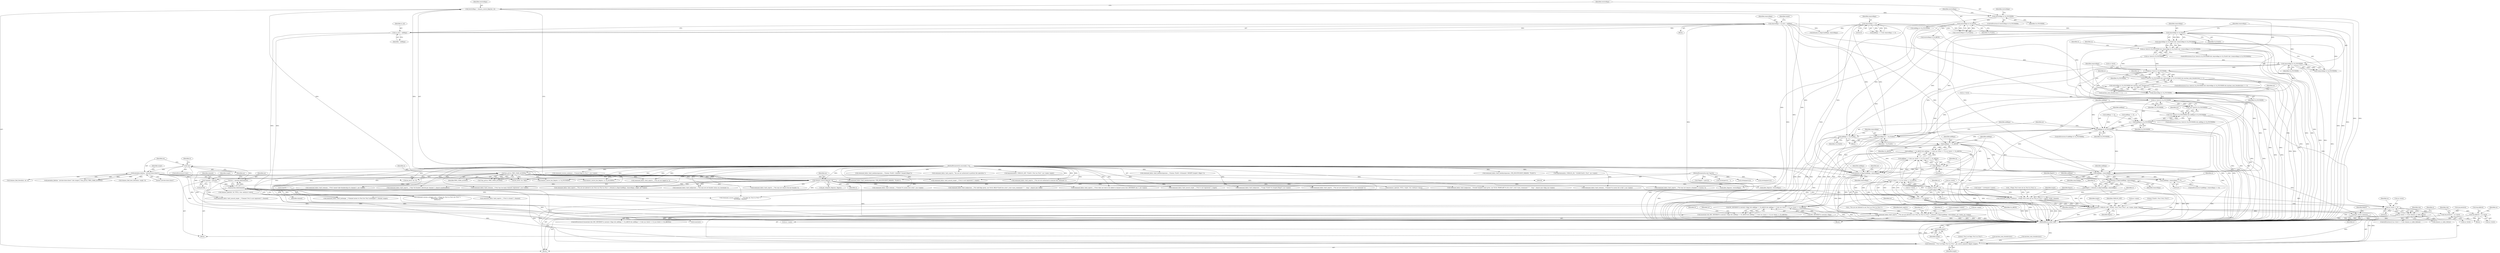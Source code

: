 digraph "0_atheme_c597156adc60a45b5f827793cd420945f47bc03b_1@API" {
"1000685" [label="(Call,removeflags & CA_FLAGS)"];
"1000557" [label="(Call,removeflags == 0)"];
"1000634" [label="(Call,removeflags = ca_all & ~addflags)"];
"1000636" [label="(Call,ca_all & ~addflags)"];
"1000476" [label="(Call,restrictflags & CA_FLAGS)"];
"1000466" [label="(Call,restrictflags & CA_FOUNDER)"];
"1000460" [label="(Call,restrictflags = chanacs_source_flags(mc, si))"];
"1000462" [label="(Call,chanacs_source_flags(mc, si))"];
"1000171" [label="(Call,metadata_find(mc, \"private:close:closer\"))"];
"1000159" [label="(Call,!mc)"];
"1000154" [label="(Call,mc = mychan_find(channel))"];
"1000156" [label="(Call,mychan_find(channel))"];
"1000114" [label="(Call,*channel = parv[0])"];
"1000109" [label="(MethodParameterIn,char *parv[])"];
"1000177" [label="(Call,has_priv(si, PRIV_CHAN_AUSPEX))"];
"1000107" [label="(MethodParameterIn,sourceinfo_t *si)"];
"1000684" [label="(Call,removeflags & CA_FLAGS && !(removeflags & CA_FOUNDER))"];
"1000678" [label="(Call,ca->level & CA_FOUNDER && removeflags & CA_FLAGS && !(removeflags & CA_FOUNDER))"];
"1000689" [label="(Call,removeflags & CA_FOUNDER)"];
"1000688" [label="(Call,!(removeflags & CA_FOUNDER))"];
"1000701" [label="(Call,ca->level & CA_FOUNDER)"];
"1000700" [label="(Call,ca->level & CA_FOUNDER && removeflags & CA_FOUNDER && mychan_num_founders(mc) == 1)"];
"1000707" [label="(Call,removeflags & CA_FOUNDER)"];
"1000706" [label="(Call,removeflags & CA_FOUNDER && mychan_num_founders(mc) == 1)"];
"1000724" [label="(Call,ca->level & CA_FOUNDER)"];
"1000723" [label="(Call,!(ca->level & CA_FOUNDER))"];
"1000722" [label="(Call,!(ca->level & CA_FOUNDER) && addflags & CA_FOUNDER)"];
"1000729" [label="(Call,addflags & CA_FOUNDER)"];
"1000785" [label="(Call,addflags & CA_FOUNDER)"];
"1000789" [label="(Call,addflags |= CA_FLAGS)"];
"1000807" [label="(Call,addflags != CA_AKICK)"];
"1000806" [label="(Call,addflags != CA_AKICK && addflags != 0 && (ca->level == 0 || ca->level == CA_AKICK))"];
"1000799" [label="(Call,MU_NEVEROP & user(mt)->flags && addflags != CA_AKICK && addflags != 0 && (ca->level == 0 || ca->level == CA_AKICK))"];
"1000796" [label="(Call,isuser(mt) && (MU_NEVEROP & user(mt)->flags && addflags != CA_AKICK && addflags != 0 && (ca->level == 0 || ca->level == CA_AKICK)))"];
"1000811" [label="(Call,addflags != 0)"];
"1000810" [label="(Call,addflags != 0 && (ca->level == 0 || ca->level == CA_AKICK))"];
"1000885" [label="(Call,bitmask_to_flags2(addflags, removeflags))"];
"1000880" [label="(Call,command_fail(si, fault_noprivs, _(\"You are not allowed to set \2%s\2 on \2%s\2 in \2%s\2.\"), bitmask_to_flags2(addflags, removeflags), mt->name, mc->name))"];
"1001005" [label="(Call,addflags | removeflags)"];
"1001004" [label="(Call,(addflags | removeflags) == 0)"];
"1001020" [label="(Call,bitmask_to_flags2(addflags, removeflags))"];
"1001018" [label="(Call,flagstr = bitmask_to_flags2(addflags, removeflags))"];
"1001023" [label="(Call,command_success_nodata(si, _(\"Flags \2%s\2 were set on \2%s\2 in \2%s\2.\"), flagstr, target, channel))"];
"1001030" [label="(Call,logcommand(si, CMDLOG_SET, \"FLAGS: \2%s\2 \2%s\2 \2%s\2\", mc->name, target, flagstr))"];
"1001042" [label="(Call,get_source_name(si))"];
"1001039" [label="(Call,verbose(mc, \"\2%s\2 set flags \2%s\2 on \2%s\2\", get_source_name(si), flagstr, target))"];
"1001046" [label="(Call,free(target))"];
"1000820" [label="(Call,ca->level == CA_AKICK)"];
"1000814" [label="(Call,ca->level == 0 || ca->level == CA_AKICK)"];
"1000839" [label="(Call,ca->level == 0)"];
"1000838" [label="(Call,ca->level == 0 && chanacs_is_table_full(ca))"];
"1000863" [label="(Call,req.oldlevel = ca->level)"];
"1000897" [label="(Call,req.newlevel = ca->level)"];
"1000815" [label="(Call,ca->level == 0)"];
"1000792" [label="(Call,removeflags &= ~CA_FLAGS)"];
"1000678" [label="(Call,ca->level & CA_FOUNDER && removeflags & CA_FLAGS && !(removeflags & CA_FOUNDER))"];
"1000790" [label="(Identifier,addflags)"];
"1001003" [label="(ControlStructure,if ((addflags | removeflags) == 0))"];
"1000824" [label="(Identifier,CA_AKICK)"];
"1001005" [label="(Call,addflags | removeflags)"];
"1000156" [label="(Call,mychan_find(channel))"];
"1000461" [label="(Identifier,restrictflags)"];
"1000478" [label="(Identifier,CA_FLAGS)"];
"1000163" [label="(Identifier,si)"];
"1000116" [label="(Call,parv[0])"];
"1000707" [label="(Call,removeflags & CA_FOUNDER)"];
"1000378" [label="(Call,command_fail(si, fault_noprivs, _(\"You are not authorized to execute this command.\")))"];
"1000816" [label="(Call,ca->level)"];
"1000482" [label="(Call,restrictflags & CA_AKICK)"];
"1000320" [label="(Call,command_fail(si, fault_needmoreparams, _(\"Syntax: FLAGS <#channel> MODIFY [target] <flags>\")))"];
"1000686" [label="(Identifier,removeflags)"];
"1000176" [label="(Call,!has_priv(si, PRIV_CHAN_AUSPEX))"];
"1000232" [label="(Call,do_list(si, mc, 0))"];
"1000179" [label="(Identifier,PRIV_CHAN_AUSPEX)"];
"1000725" [label="(Call,ca->level)"];
"1001038" [label="(Identifier,flagstr)"];
"1000435" [label="(Call,command_success_string(si, str1, _(\"Flags for \2%s\2 in \2%s\2 are \2%s\2.\"),\n\t\t\t\t\t\ttarget, channel,\n\t\t\t\t\t\tstr1))"];
"1000107" [label="(MethodParameterIn,sourceinfo_t *si)"];
"1000143" [label="(Call,command_fail(si, fault_needmoreparams, STR_INSUFFICIENT_PARAMS, \"FLAGS\"))"];
"1000691" [label="(Identifier,CA_FOUNDER)"];
"1000605" [label="(Call,command_fail(si, fault_badparams, _(\"Usage: FLAGS %s [target] [flags]\"), mc->name))"];
"1000281" [label="(Call,logcommand(si, CMDLOG_DO, \"CLEAR:FLAGS: \2%s\2\", mc->name))"];
"1000154" [label="(Call,mc = mychan_find(channel))"];
"1000795" [label="(ControlStructure,if (isuser(mt) && (MU_NEVEROP & user(mt)->flags && addflags != CA_AKICK && addflags != 0 && (ca->level == 0 || ca->level == CA_AKICK))))"];
"1000527" [label="(Call,allow_flags(mc, restrictflags))"];
"1000689" [label="(Call,removeflags & CA_FOUNDER)"];
"1000504" [label="(Call,command_fail(si, fault_noprivs, _(\"You are not authorized to execute this command.\")))"];
"1000699" [label="(ControlStructure,if (ca->level & CA_FOUNDER && removeflags & CA_FOUNDER && mychan_num_founders(mc) == 1))"];
"1000873" [label="(Identifier,ca)"];
"1001032" [label="(Identifier,CMDLOG_SET)"];
"1000419" [label="(Call,chanacs_find_literal(mc, mt, 0))"];
"1000887" [label="(Identifier,removeflags)"];
"1000882" [label="(Identifier,fault_noprivs)"];
"1001004" [label="(Call,(addflags | removeflags) == 0)"];
"1000614" [label="(Call,command_fail(si, fault_badparams, _(\"Invalid template name given, use /%s%s TEMPLATE %s for a list\"), ircd->uses_rcommand ? \"\" : \"msg \", chansvs.me->disp, mc->name))"];
"1000810" [label="(Call,addflags != 0 && (ca->level == 0 || ca->level == CA_AKICK))"];
"1000898" [label="(Call,req.newlevel)"];
"1000172" [label="(Identifier,mc)"];
"1000677" [label="(ControlStructure,if (ca->level & CA_FOUNDER && removeflags & CA_FLAGS && !(removeflags & CA_FOUNDER)))"];
"1000582" [label="(Call,get_template_flags(mc, flagstr))"];
"1000843" [label="(Literal,0)"];
"1001047" [label="(Identifier,target)"];
"1000463" [label="(Identifier,mc)"];
"1000860" [label="(Identifier,req)"];
"1000901" [label="(Call,ca->level)"];
"1000789" [label="(Call,addflags |= CA_FLAGS)"];
"1000726" [label="(Identifier,ca)"];
"1001029" [label="(Identifier,channel)"];
"1000840" [label="(Call,ca->level)"];
"1000716" [label="(Identifier,si)"];
"1000817" [label="(Identifier,ca)"];
"1000794" [label="(Identifier,~CA_FLAGS)"];
"1000844" [label="(Call,chanacs_is_table_full(ca))"];
"1000702" [label="(Call,ca->level)"];
"1000806" [label="(Call,addflags != CA_AKICK && addflags != 0 && (ca->level == 0 || ca->level == CA_AKICK))"];
"1000847" [label="(Call,command_fail(si, fault_toomany, _(\"Channel %s access list is full.\"), mc->name))"];
"1001046" [label="(Call,free(target))"];
"1000820" [label="(Call,ca->level == CA_AKICK)"];
"1001018" [label="(Call,flagstr = bitmask_to_flags2(addflags, removeflags))"];
"1000736" [label="(Identifier,mc)"];
"1000867" [label="(Call,ca->level)"];
"1000559" [label="(Literal,0)"];
"1001010" [label="(Call,command_fail(si, fault_nochange, _(\"Channel access to \2%s\2 for \2%s\2 unchanged.\"), channel, target))"];
"1000693" [label="(Call,command_fail(si, fault_noprivs, _(\"You may not remove a founder's +f access.\")))"];
"1000373" [label="(Call,chanacs_source_has_flag(mc, si, CA_ACLVIEW))"];
"1000288" [label="(Call,command_success_nodata(si, _(\"Cleared flags in \2%s\2.\"), mc->name))"];
"1000723" [label="(Call,!(ca->level & CA_FOUNDER))"];
"1000814" [label="(Call,ca->level == 0 || ca->level == CA_AKICK)"];
"1001007" [label="(Identifier,removeflags)"];
"1000475" [label="(Call,!(restrictflags & CA_FLAGS))"];
"1000895" [label="(Identifier,ca)"];
"1001040" [label="(Identifier,mc)"];
"1000127" [label="(Call,*flagstr = parv[2])"];
"1000679" [label="(Call,ca->level & CA_FOUNDER)"];
"1000863" [label="(Call,req.oldlevel = ca->level)"];
"1000636" [label="(Call,ca_all & ~addflags)"];
"1000793" [label="(Identifier,removeflags)"];
"1000177" [label="(Call,has_priv(si, PRIV_CHAN_AUSPEX))"];
"1000687" [label="(Identifier,CA_FLAGS)"];
"1000328" [label="(Call,strchr(parv[2], ' '))"];
"1000897" [label="(Call,req.newlevel = ca->level)"];
"1000635" [label="(Identifier,removeflags)"];
"1000784" [label="(ControlStructure,if (addflags & CA_FOUNDER))"];
"1000811" [label="(Call,addflags != 0)"];
"1000148" [label="(Call,command_fail(si, fault_needmoreparams, _(\"Syntax: FLAGS <channel> [target] [flags]\")))"];
"1000170" [label="(Call,metadata_find(mc, \"private:close:closer\") && (target || !has_priv(si, PRIV_CHAN_AUSPEX)))"];
"1000881" [label="(Identifier,si)"];
"1000660" [label="(Call,target = sstrdup(mt->name))"];
"1001019" [label="(Identifier,flagstr)"];
"1000464" [label="(Identifier,si)"];
"1000468" [label="(Identifier,CA_FOUNDER)"];
"1000709" [label="(Identifier,CA_FOUNDER)"];
"1000889" [label="(Identifier,mt)"];
"1001039" [label="(Call,verbose(mc, \"\2%s\2 set flags \2%s\2 on \2%s\2\", get_source_name(si), flagstr, target))"];
"1000916" [label="(Call,command_fail(si, fault_badparams, _(\"You may not set founder status on a hostmask.\")))"];
"1000260" [label="(Call,command_fail(si, fault_noprivs, \"You are not authorized to perform this operation.\"))"];
"1001006" [label="(Identifier,addflags)"];
"1000722" [label="(Call,!(ca->level & CA_FOUNDER) && addflags & CA_FOUNDER)"];
"1000731" [label="(Identifier,CA_FOUNDER)"];
"1000346" [label="(Block,)"];
"1000715" [label="(Call,command_fail(si, fault_noprivs, _(\"You may not remove the last founder.\")))"];
"1000826" [label="(Call,command_fail(si, fault_noprivs, _(\"\2%s\2 does not wish to be added to channel access lists (NEVEROP set).\"), mt->name))"];
"1000557" [label="(Call,removeflags == 0)"];
"1000797" [label="(Call,isuser(mt))"];
"1000643" [label="(Block,)"];
"1001024" [label="(Identifier,si)"];
"1000906" [label="(Identifier,req)"];
"1000342" [label="(Call,strdup(parv[2]))"];
"1000579" [label="(Block,)"];
"1000662" [label="(Call,sstrdup(mt->name))"];
"1000451" [label="(Call,logcommand(si, CMDLOG_GET, \"FLAGS: \2%s\2 on \2%s\2\", mc->name, target))"];
"1000634" [label="(Call,removeflags = ca_all & ~addflags)"];
"1001045" [label="(Identifier,target)"];
"1000160" [label="(Identifier,mc)"];
"1000354" [label="(Call,command_fail(si, fault_noprivs, _(\"You are not logged in.\")))"];
"1000157" [label="(Identifier,channel)"];
"1000981" [label="(Call,bitmask_to_flags2(addflags, removeflags))"];
"1000912" [label="(Call,addflags & CA_FOUNDER)"];
"1000470" [label="(Identifier,restrictflags)"];
"1000792" [label="(Call,removeflags &= ~CA_FLAGS)"];
"1000812" [label="(Identifier,addflags)"];
"1001025" [label="(Call,_(\"Flags \2%s\2 were set on \2%s\2 in \2%s\2.\"))"];
"1000158" [label="(ControlStructure,if (!mc))"];
"1000651" [label="(Call,command_fail(si, fault_nosuch_target, _(\"\2%s\2 is not registered.\"), target))"];
"1001041" [label="(Literal,\"\2%s\2 set flags \2%s\2 on \2%s\2\")"];
"1000841" [label="(Identifier,ca)"];
"1000773" [label="(Call,command_fail(si, fault_toomany, _(\"\2%s\2 cannot take foundership of a channel.\"), mt->name))"];
"1000845" [label="(Identifier,ca)"];
"1000215" [label="(Call,do_list(si, mc, flags))"];
"1000115" [label="(Identifier,channel)"];
"1000690" [label="(Identifier,removeflags)"];
"1000688" [label="(Call,!(removeflags & CA_FOUNDER))"];
"1000315" [label="(Call,command_fail(si, fault_needmoreparams, STR_INSUFFICIENT_PARAMS, \"FLAGS\"))"];
"1000708" [label="(Identifier,removeflags)"];
"1001030" [label="(Call,logcommand(si, CMDLOG_SET, \"FLAGS: \2%s\2 \2%s\2 \2%s\2\", mc->name, target, flagstr))"];
"1000122" [label="(Call,sstrdup(parv[1]))"];
"1000786" [label="(Identifier,addflags)"];
"1000741" [label="(Call,command_fail(si, fault_noprivs, _(\"Only %d founders allowed per channel.\"), chansvs.maxfounders))"];
"1000808" [label="(Identifier,addflags)"];
"1000798" [label="(Identifier,mt)"];
"1000800" [label="(Call,MU_NEVEROP & user(mt)->flags)"];
"1001021" [label="(Identifier,addflags)"];
"1001043" [label="(Identifier,si)"];
"1000827" [label="(Identifier,si)"];
"1000711" [label="(Call,mychan_num_founders(mc))"];
"1000642" [label="(Identifier,target)"];
"1000891" [label="(Call,mc->name)"];
"1000558" [label="(Identifier,removeflags)"];
"1000668" [label="(Call,chanacs_open(mc, mt, NULL, true, entity(si->smu)))"];
"1000109" [label="(MethodParameterIn,char *parv[])"];
"1000712" [label="(Identifier,mc)"];
"1001044" [label="(Identifier,flagstr)"];
"1000553" [label="(Call,addflags == 0 && removeflags == 0)"];
"1000181" [label="(Call,command_fail(si, fault_noprivs, _(\"\2%s\2 is closed.\"), channel))"];
"1001042" [label="(Call,get_source_name(si))"];
"1000729" [label="(Call,addflags & CA_FOUNDER)"];
"1000159" [label="(Call,!mc)"];
"1000888" [label="(Call,mt->name)"];
"1000121" [label="(Identifier,target)"];
"1000110" [label="(Block,)"];
"1000819" [label="(Literal,0)"];
"1000477" [label="(Identifier,restrictflags)"];
"1000466" [label="(Call,restrictflags & CA_FOUNDER)"];
"1000807" [label="(Call,addflags != CA_AKICK)"];
"1000822" [label="(Identifier,ca)"];
"1000195" [label="(Call,target[0] == '+')"];
"1000467" [label="(Identifier,restrictflags)"];
"1000700" [label="(Call,ca->level & CA_FOUNDER && removeflags & CA_FOUNDER && mychan_num_founders(mc) == 1)"];
"1000728" [label="(Identifier,CA_FOUNDER)"];
"1000796" [label="(Call,isuser(mt) && (MU_NEVEROP & user(mt)->flags && addflags != CA_AKICK && addflags != 0 && (ca->level == 0 || ca->level == CA_AKICK)))"];
"1000638" [label="(Identifier,~addflags)"];
"1001031" [label="(Identifier,si)"];
"1000586" [label="(Call,addflags == 0)"];
"1000791" [label="(Identifier,CA_FLAGS)"];
"1000799" [label="(Call,MU_NEVEROP & user(mt)->flags && addflags != CA_AKICK && addflags != 0 && (ca->level == 0 || ca->level == CA_AKICK))"];
"1000460" [label="(Call,restrictflags = chanacs_source_flags(mc, si))"];
"1000757" [label="(Call,command_fail(si, fault_toomany, _(\"\2%s\2 has too many channels registered.\"), mt->name))"];
"1000476" [label="(Call,restrictflags & CA_FLAGS)"];
"1000883" [label="(Call,_(\"You are not allowed to set \2%s\2 on \2%s\2 in \2%s\2.\"))"];
"1000864" [label="(Call,req.oldlevel)"];
"1000839" [label="(Call,ca->level == 0)"];
"1000705" [label="(Identifier,CA_FOUNDER)"];
"1000809" [label="(Identifier,CA_AKICK)"];
"1000976" [label="(Call,command_fail(si, fault_noprivs, _(\"You are not allowed to set \2%s\2 on \2%s\2 in \2%s\2.\"), bitmask_to_flags2(addflags, removeflags), target, mc->name))"];
"1000821" [label="(Call,ca->level)"];
"1000706" [label="(Call,removeflags & CA_FOUNDER && mychan_num_founders(mc) == 1)"];
"1001034" [label="(Call,mc->name)"];
"1000175" [label="(Identifier,target)"];
"1001033" [label="(Literal,\"FLAGS: \2%s\2 \2%s\2 \2%s\2\")"];
"1000554" [label="(Call,addflags == 0)"];
"1000162" [label="(Call,command_fail(si, fault_nosuch_target, _(\"Channel \2%s\2 is not registered.\"), channel))"];
"1000155" [label="(Identifier,mc)"];
"1000785" [label="(Call,addflags & CA_FOUNDER)"];
"1000730" [label="(Identifier,addflags)"];
"1000813" [label="(Literal,0)"];
"1000880" [label="(Call,command_fail(si, fault_noprivs, _(\"You are not allowed to set \2%s\2 on \2%s\2 in \2%s\2.\"), bitmask_to_flags2(addflags, removeflags), mt->name, mc->name))"];
"1000465" [label="(ControlStructure,if (restrictflags & CA_FOUNDER))"];
"1000924" [label="(Call,chanacs_open(mc, NULL, target, true, entity(si->smu)))"];
"1000848" [label="(Identifier,si)"];
"1000724" [label="(Call,ca->level & CA_FOUNDER)"];
"1000402" [label="(Call,command_fail(si, fault_nosuch_target, _(\"\2%s\2 is not registered.\"), target))"];
"1000444" [label="(Call,command_success_string(si, \"\", _(\"No flags for \2%s\2 in \2%s\2.\"),\n\t\t\t\t\t\ttarget, channel))"];
"1000701" [label="(Call,ca->level & CA_FOUNDER)"];
"1000838" [label="(Call,ca->level == 0 && chanacs_is_table_full(ca))"];
"1001008" [label="(Literal,0)"];
"1000685" [label="(Call,removeflags & CA_FLAGS)"];
"1000815" [label="(Call,ca->level == 0)"];
"1000788" [label="(Block,)"];
"1000879" [label="(Block,)"];
"1000886" [label="(Identifier,addflags)"];
"1001023" [label="(Call,command_success_nodata(si, _(\"Flags \2%s\2 were set on \2%s\2 in \2%s\2.\"), flagstr, target, channel))"];
"1000389" [label="(Call,chanacs_find_host_literal(mc, target, 0))"];
"1000943" [label="(Call,command_fail(si, fault_toomany, _(\"Channel %s access list is full.\"), mc->name))"];
"1000787" [label="(Identifier,CA_FOUNDER)"];
"1000885" [label="(Call,bitmask_to_flags2(addflags, removeflags))"];
"1001028" [label="(Identifier,target)"];
"1000178" [label="(Identifier,si)"];
"1000694" [label="(Identifier,si)"];
"1000721" [label="(ControlStructure,if (!(ca->level & CA_FOUNDER) && addflags & CA_FOUNDER))"];
"1001020" [label="(Call,bitmask_to_flags2(addflags, removeflags))"];
"1000462" [label="(Call,chanacs_source_flags(mc, si))"];
"1000173" [label="(Literal,\"private:close:closer\")"];
"1001011" [label="(Identifier,si)"];
"1001027" [label="(Identifier,flagstr)"];
"1000735" [label="(Call,mychan_num_founders(mc))"];
"1000114" [label="(Call,*channel = parv[0])"];
"1000637" [label="(Identifier,ca_all)"];
"1000703" [label="(Identifier,ca)"];
"1000561" [label="(Call,command_fail(si, fault_badparams, _(\"No valid flags given, use /%s%s HELP FLAGS for a list\"), ircd->uses_rcommand ? \"\" : \"msg \", chansvs.me->disp))"];
"1000710" [label="(Call,mychan_num_founders(mc) == 1)"];
"1001048" [label="(MethodReturn,static void)"];
"1000684" [label="(Call,removeflags & CA_FLAGS && !(removeflags & CA_FOUNDER))"];
"1001037" [label="(Identifier,target)"];
"1000521" [label="(Call,allow_flags(mc, restrictflags))"];
"1000837" [label="(ControlStructure,if (ca->level == 0 && chanacs_is_table_full(ca)))"];
"1000171" [label="(Call,metadata_find(mc, \"private:close:closer\"))"];
"1001022" [label="(Identifier,removeflags)"];
"1000255" [label="(Call,chanacs_source_has_flag(mc, si, CA_FOUNDER))"];
"1000685" -> "1000684"  [label="AST: "];
"1000685" -> "1000687"  [label="CFG: "];
"1000686" -> "1000685"  [label="AST: "];
"1000687" -> "1000685"  [label="AST: "];
"1000690" -> "1000685"  [label="CFG: "];
"1000684" -> "1000685"  [label="CFG: "];
"1000685" -> "1001048"  [label="DDG: "];
"1000685" -> "1001048"  [label="DDG: "];
"1000685" -> "1000684"  [label="DDG: "];
"1000685" -> "1000684"  [label="DDG: "];
"1000557" -> "1000685"  [label="DDG: "];
"1000634" -> "1000685"  [label="DDG: "];
"1000476" -> "1000685"  [label="DDG: "];
"1000685" -> "1000689"  [label="DDG: "];
"1000685" -> "1000707"  [label="DDG: "];
"1000685" -> "1000789"  [label="DDG: "];
"1000685" -> "1000792"  [label="DDG: "];
"1000685" -> "1000885"  [label="DDG: "];
"1000685" -> "1001005"  [label="DDG: "];
"1000557" -> "1000553"  [label="AST: "];
"1000557" -> "1000559"  [label="CFG: "];
"1000558" -> "1000557"  [label="AST: "];
"1000559" -> "1000557"  [label="AST: "];
"1000553" -> "1000557"  [label="CFG: "];
"1000557" -> "1001048"  [label="DDG: "];
"1000557" -> "1000553"  [label="DDG: "];
"1000557" -> "1000553"  [label="DDG: "];
"1000557" -> "1000707"  [label="DDG: "];
"1000557" -> "1000792"  [label="DDG: "];
"1000557" -> "1000885"  [label="DDG: "];
"1000557" -> "1000981"  [label="DDG: "];
"1000557" -> "1001005"  [label="DDG: "];
"1000634" -> "1000579"  [label="AST: "];
"1000634" -> "1000636"  [label="CFG: "];
"1000635" -> "1000634"  [label="AST: "];
"1000636" -> "1000634"  [label="AST: "];
"1000642" -> "1000634"  [label="CFG: "];
"1000634" -> "1001048"  [label="DDG: "];
"1000634" -> "1001048"  [label="DDG: "];
"1000636" -> "1000634"  [label="DDG: "];
"1000636" -> "1000634"  [label="DDG: "];
"1000634" -> "1000707"  [label="DDG: "];
"1000634" -> "1000792"  [label="DDG: "];
"1000634" -> "1000885"  [label="DDG: "];
"1000634" -> "1000981"  [label="DDG: "];
"1000634" -> "1001005"  [label="DDG: "];
"1000636" -> "1000638"  [label="CFG: "];
"1000637" -> "1000636"  [label="AST: "];
"1000638" -> "1000636"  [label="AST: "];
"1000636" -> "1001048"  [label="DDG: "];
"1000636" -> "1001048"  [label="DDG: "];
"1000476" -> "1000475"  [label="AST: "];
"1000476" -> "1000478"  [label="CFG: "];
"1000477" -> "1000476"  [label="AST: "];
"1000478" -> "1000476"  [label="AST: "];
"1000475" -> "1000476"  [label="CFG: "];
"1000476" -> "1001048"  [label="DDG: "];
"1000476" -> "1000475"  [label="DDG: "];
"1000476" -> "1000475"  [label="DDG: "];
"1000466" -> "1000476"  [label="DDG: "];
"1000476" -> "1000482"  [label="DDG: "];
"1000476" -> "1000521"  [label="DDG: "];
"1000476" -> "1000527"  [label="DDG: "];
"1000476" -> "1000789"  [label="DDG: "];
"1000466" -> "1000465"  [label="AST: "];
"1000466" -> "1000468"  [label="CFG: "];
"1000467" -> "1000466"  [label="AST: "];
"1000468" -> "1000466"  [label="AST: "];
"1000470" -> "1000466"  [label="CFG: "];
"1000477" -> "1000466"  [label="CFG: "];
"1000466" -> "1001048"  [label="DDG: "];
"1000466" -> "1001048"  [label="DDG: "];
"1000460" -> "1000466"  [label="DDG: "];
"1000466" -> "1000679"  [label="DDG: "];
"1000466" -> "1000912"  [label="DDG: "];
"1000460" -> "1000346"  [label="AST: "];
"1000460" -> "1000462"  [label="CFG: "];
"1000461" -> "1000460"  [label="AST: "];
"1000462" -> "1000460"  [label="AST: "];
"1000467" -> "1000460"  [label="CFG: "];
"1000460" -> "1001048"  [label="DDG: "];
"1000462" -> "1000460"  [label="DDG: "];
"1000462" -> "1000460"  [label="DDG: "];
"1000462" -> "1000464"  [label="CFG: "];
"1000463" -> "1000462"  [label="AST: "];
"1000464" -> "1000462"  [label="AST: "];
"1000462" -> "1001048"  [label="DDG: "];
"1000171" -> "1000462"  [label="DDG: "];
"1000177" -> "1000462"  [label="DDG: "];
"1000107" -> "1000462"  [label="DDG: "];
"1000462" -> "1000504"  [label="DDG: "];
"1000462" -> "1000521"  [label="DDG: "];
"1000462" -> "1000527"  [label="DDG: "];
"1000462" -> "1000561"  [label="DDG: "];
"1000462" -> "1000582"  [label="DDG: "];
"1000462" -> "1000605"  [label="DDG: "];
"1000462" -> "1000614"  [label="DDG: "];
"1000462" -> "1000651"  [label="DDG: "];
"1000462" -> "1000668"  [label="DDG: "];
"1000462" -> "1000693"  [label="DDG: "];
"1000462" -> "1000715"  [label="DDG: "];
"1000462" -> "1000741"  [label="DDG: "];
"1000462" -> "1000757"  [label="DDG: "];
"1000462" -> "1000773"  [label="DDG: "];
"1000462" -> "1000826"  [label="DDG: "];
"1000462" -> "1000847"  [label="DDG: "];
"1000462" -> "1000880"  [label="DDG: "];
"1000462" -> "1000916"  [label="DDG: "];
"1000462" -> "1000924"  [label="DDG: "];
"1000462" -> "1000943"  [label="DDG: "];
"1000462" -> "1000976"  [label="DDG: "];
"1000462" -> "1001010"  [label="DDG: "];
"1000462" -> "1001023"  [label="DDG: "];
"1000171" -> "1000170"  [label="AST: "];
"1000171" -> "1000173"  [label="CFG: "];
"1000172" -> "1000171"  [label="AST: "];
"1000173" -> "1000171"  [label="AST: "];
"1000175" -> "1000171"  [label="CFG: "];
"1000170" -> "1000171"  [label="CFG: "];
"1000171" -> "1001048"  [label="DDG: "];
"1000171" -> "1000170"  [label="DDG: "];
"1000171" -> "1000170"  [label="DDG: "];
"1000159" -> "1000171"  [label="DDG: "];
"1000171" -> "1000215"  [label="DDG: "];
"1000171" -> "1000232"  [label="DDG: "];
"1000171" -> "1000255"  [label="DDG: "];
"1000171" -> "1000373"  [label="DDG: "];
"1000171" -> "1000389"  [label="DDG: "];
"1000171" -> "1000419"  [label="DDG: "];
"1000159" -> "1000158"  [label="AST: "];
"1000159" -> "1000160"  [label="CFG: "];
"1000160" -> "1000159"  [label="AST: "];
"1000163" -> "1000159"  [label="CFG: "];
"1000172" -> "1000159"  [label="CFG: "];
"1000159" -> "1001048"  [label="DDG: "];
"1000159" -> "1001048"  [label="DDG: "];
"1000154" -> "1000159"  [label="DDG: "];
"1000154" -> "1000110"  [label="AST: "];
"1000154" -> "1000156"  [label="CFG: "];
"1000155" -> "1000154"  [label="AST: "];
"1000156" -> "1000154"  [label="AST: "];
"1000160" -> "1000154"  [label="CFG: "];
"1000154" -> "1001048"  [label="DDG: "];
"1000156" -> "1000154"  [label="DDG: "];
"1000156" -> "1000157"  [label="CFG: "];
"1000157" -> "1000156"  [label="AST: "];
"1000156" -> "1001048"  [label="DDG: "];
"1000114" -> "1000156"  [label="DDG: "];
"1000156" -> "1000162"  [label="DDG: "];
"1000156" -> "1000181"  [label="DDG: "];
"1000156" -> "1000435"  [label="DDG: "];
"1000156" -> "1000444"  [label="DDG: "];
"1000156" -> "1001010"  [label="DDG: "];
"1000156" -> "1001023"  [label="DDG: "];
"1000114" -> "1000110"  [label="AST: "];
"1000114" -> "1000116"  [label="CFG: "];
"1000115" -> "1000114"  [label="AST: "];
"1000116" -> "1000114"  [label="AST: "];
"1000121" -> "1000114"  [label="CFG: "];
"1000114" -> "1001048"  [label="DDG: "];
"1000114" -> "1001048"  [label="DDG: "];
"1000109" -> "1000114"  [label="DDG: "];
"1000109" -> "1000106"  [label="AST: "];
"1000109" -> "1001048"  [label="DDG: "];
"1000109" -> "1000122"  [label="DDG: "];
"1000109" -> "1000127"  [label="DDG: "];
"1000109" -> "1000328"  [label="DDG: "];
"1000109" -> "1000342"  [label="DDG: "];
"1000177" -> "1000176"  [label="AST: "];
"1000177" -> "1000179"  [label="CFG: "];
"1000178" -> "1000177"  [label="AST: "];
"1000179" -> "1000177"  [label="AST: "];
"1000176" -> "1000177"  [label="CFG: "];
"1000177" -> "1001048"  [label="DDG: "];
"1000177" -> "1000176"  [label="DDG: "];
"1000177" -> "1000176"  [label="DDG: "];
"1000107" -> "1000177"  [label="DDG: "];
"1000177" -> "1000181"  [label="DDG: "];
"1000177" -> "1000215"  [label="DDG: "];
"1000177" -> "1000232"  [label="DDG: "];
"1000177" -> "1000255"  [label="DDG: "];
"1000177" -> "1000315"  [label="DDG: "];
"1000177" -> "1000354"  [label="DDG: "];
"1000177" -> "1000373"  [label="DDG: "];
"1000177" -> "1000378"  [label="DDG: "];
"1000177" -> "1000402"  [label="DDG: "];
"1000177" -> "1000435"  [label="DDG: "];
"1000177" -> "1000444"  [label="DDG: "];
"1000107" -> "1000106"  [label="AST: "];
"1000107" -> "1001048"  [label="DDG: "];
"1000107" -> "1000143"  [label="DDG: "];
"1000107" -> "1000148"  [label="DDG: "];
"1000107" -> "1000162"  [label="DDG: "];
"1000107" -> "1000181"  [label="DDG: "];
"1000107" -> "1000215"  [label="DDG: "];
"1000107" -> "1000232"  [label="DDG: "];
"1000107" -> "1000255"  [label="DDG: "];
"1000107" -> "1000260"  [label="DDG: "];
"1000107" -> "1000281"  [label="DDG: "];
"1000107" -> "1000288"  [label="DDG: "];
"1000107" -> "1000315"  [label="DDG: "];
"1000107" -> "1000320"  [label="DDG: "];
"1000107" -> "1000354"  [label="DDG: "];
"1000107" -> "1000373"  [label="DDG: "];
"1000107" -> "1000378"  [label="DDG: "];
"1000107" -> "1000402"  [label="DDG: "];
"1000107" -> "1000435"  [label="DDG: "];
"1000107" -> "1000444"  [label="DDG: "];
"1000107" -> "1000451"  [label="DDG: "];
"1000107" -> "1000504"  [label="DDG: "];
"1000107" -> "1000561"  [label="DDG: "];
"1000107" -> "1000605"  [label="DDG: "];
"1000107" -> "1000614"  [label="DDG: "];
"1000107" -> "1000651"  [label="DDG: "];
"1000107" -> "1000693"  [label="DDG: "];
"1000107" -> "1000715"  [label="DDG: "];
"1000107" -> "1000741"  [label="DDG: "];
"1000107" -> "1000757"  [label="DDG: "];
"1000107" -> "1000773"  [label="DDG: "];
"1000107" -> "1000826"  [label="DDG: "];
"1000107" -> "1000847"  [label="DDG: "];
"1000107" -> "1000880"  [label="DDG: "];
"1000107" -> "1000916"  [label="DDG: "];
"1000107" -> "1000943"  [label="DDG: "];
"1000107" -> "1000976"  [label="DDG: "];
"1000107" -> "1001010"  [label="DDG: "];
"1000107" -> "1001023"  [label="DDG: "];
"1000107" -> "1001030"  [label="DDG: "];
"1000107" -> "1001042"  [label="DDG: "];
"1000684" -> "1000678"  [label="AST: "];
"1000684" -> "1000688"  [label="CFG: "];
"1000688" -> "1000684"  [label="AST: "];
"1000678" -> "1000684"  [label="CFG: "];
"1000684" -> "1001048"  [label="DDG: "];
"1000684" -> "1001048"  [label="DDG: "];
"1000684" -> "1000678"  [label="DDG: "];
"1000684" -> "1000678"  [label="DDG: "];
"1000688" -> "1000684"  [label="DDG: "];
"1000678" -> "1000677"  [label="AST: "];
"1000678" -> "1000679"  [label="CFG: "];
"1000679" -> "1000678"  [label="AST: "];
"1000694" -> "1000678"  [label="CFG: "];
"1000703" -> "1000678"  [label="CFG: "];
"1000678" -> "1001048"  [label="DDG: "];
"1000678" -> "1001048"  [label="DDG: "];
"1000678" -> "1001048"  [label="DDG: "];
"1000679" -> "1000678"  [label="DDG: "];
"1000679" -> "1000678"  [label="DDG: "];
"1000689" -> "1000688"  [label="AST: "];
"1000689" -> "1000691"  [label="CFG: "];
"1000690" -> "1000689"  [label="AST: "];
"1000691" -> "1000689"  [label="AST: "];
"1000688" -> "1000689"  [label="CFG: "];
"1000689" -> "1001048"  [label="DDG: "];
"1000689" -> "1001048"  [label="DDG: "];
"1000689" -> "1000688"  [label="DDG: "];
"1000689" -> "1000688"  [label="DDG: "];
"1000679" -> "1000689"  [label="DDG: "];
"1000689" -> "1000701"  [label="DDG: "];
"1000689" -> "1000707"  [label="DDG: "];
"1000689" -> "1000792"  [label="DDG: "];
"1000689" -> "1000885"  [label="DDG: "];
"1000689" -> "1001005"  [label="DDG: "];
"1000688" -> "1001048"  [label="DDG: "];
"1000701" -> "1000700"  [label="AST: "];
"1000701" -> "1000705"  [label="CFG: "];
"1000702" -> "1000701"  [label="AST: "];
"1000705" -> "1000701"  [label="AST: "];
"1000708" -> "1000701"  [label="CFG: "];
"1000700" -> "1000701"  [label="CFG: "];
"1000701" -> "1001048"  [label="DDG: "];
"1000701" -> "1001048"  [label="DDG: "];
"1000701" -> "1000700"  [label="DDG: "];
"1000701" -> "1000700"  [label="DDG: "];
"1000679" -> "1000701"  [label="DDG: "];
"1000679" -> "1000701"  [label="DDG: "];
"1000701" -> "1000707"  [label="DDG: "];
"1000701" -> "1000724"  [label="DDG: "];
"1000701" -> "1000724"  [label="DDG: "];
"1000700" -> "1000699"  [label="AST: "];
"1000700" -> "1000706"  [label="CFG: "];
"1000706" -> "1000700"  [label="AST: "];
"1000716" -> "1000700"  [label="CFG: "];
"1000726" -> "1000700"  [label="CFG: "];
"1000700" -> "1001048"  [label="DDG: "];
"1000700" -> "1001048"  [label="DDG: "];
"1000700" -> "1001048"  [label="DDG: "];
"1000706" -> "1000700"  [label="DDG: "];
"1000706" -> "1000700"  [label="DDG: "];
"1000707" -> "1000706"  [label="AST: "];
"1000707" -> "1000709"  [label="CFG: "];
"1000708" -> "1000707"  [label="AST: "];
"1000709" -> "1000707"  [label="AST: "];
"1000712" -> "1000707"  [label="CFG: "];
"1000706" -> "1000707"  [label="CFG: "];
"1000707" -> "1001048"  [label="DDG: "];
"1000707" -> "1001048"  [label="DDG: "];
"1000707" -> "1000706"  [label="DDG: "];
"1000707" -> "1000706"  [label="DDG: "];
"1000707" -> "1000724"  [label="DDG: "];
"1000707" -> "1000792"  [label="DDG: "];
"1000707" -> "1000885"  [label="DDG: "];
"1000707" -> "1001005"  [label="DDG: "];
"1000706" -> "1000710"  [label="CFG: "];
"1000710" -> "1000706"  [label="AST: "];
"1000706" -> "1001048"  [label="DDG: "];
"1000706" -> "1001048"  [label="DDG: "];
"1000710" -> "1000706"  [label="DDG: "];
"1000710" -> "1000706"  [label="DDG: "];
"1000724" -> "1000723"  [label="AST: "];
"1000724" -> "1000728"  [label="CFG: "];
"1000725" -> "1000724"  [label="AST: "];
"1000728" -> "1000724"  [label="AST: "];
"1000723" -> "1000724"  [label="CFG: "];
"1000724" -> "1001048"  [label="DDG: "];
"1000724" -> "1001048"  [label="DDG: "];
"1000724" -> "1000723"  [label="DDG: "];
"1000724" -> "1000723"  [label="DDG: "];
"1000724" -> "1000729"  [label="DDG: "];
"1000724" -> "1000785"  [label="DDG: "];
"1000724" -> "1000815"  [label="DDG: "];
"1000724" -> "1000839"  [label="DDG: "];
"1000723" -> "1000722"  [label="AST: "];
"1000730" -> "1000723"  [label="CFG: "];
"1000722" -> "1000723"  [label="CFG: "];
"1000723" -> "1001048"  [label="DDG: "];
"1000723" -> "1000722"  [label="DDG: "];
"1000722" -> "1000721"  [label="AST: "];
"1000722" -> "1000729"  [label="CFG: "];
"1000729" -> "1000722"  [label="AST: "];
"1000736" -> "1000722"  [label="CFG: "];
"1000786" -> "1000722"  [label="CFG: "];
"1000722" -> "1001048"  [label="DDG: "];
"1000722" -> "1001048"  [label="DDG: "];
"1000722" -> "1001048"  [label="DDG: "];
"1000729" -> "1000722"  [label="DDG: "];
"1000729" -> "1000722"  [label="DDG: "];
"1000729" -> "1000731"  [label="CFG: "];
"1000730" -> "1000729"  [label="AST: "];
"1000731" -> "1000729"  [label="AST: "];
"1000729" -> "1001048"  [label="DDG: "];
"1000729" -> "1001048"  [label="DDG: "];
"1000554" -> "1000729"  [label="DDG: "];
"1000586" -> "1000729"  [label="DDG: "];
"1000729" -> "1000785"  [label="DDG: "];
"1000729" -> "1000785"  [label="DDG: "];
"1000785" -> "1000784"  [label="AST: "];
"1000785" -> "1000787"  [label="CFG: "];
"1000786" -> "1000785"  [label="AST: "];
"1000787" -> "1000785"  [label="AST: "];
"1000790" -> "1000785"  [label="CFG: "];
"1000798" -> "1000785"  [label="CFG: "];
"1000785" -> "1001048"  [label="DDG: "];
"1000785" -> "1001048"  [label="DDG: "];
"1000785" -> "1001048"  [label="DDG: "];
"1000554" -> "1000785"  [label="DDG: "];
"1000586" -> "1000785"  [label="DDG: "];
"1000785" -> "1000789"  [label="DDG: "];
"1000785" -> "1000807"  [label="DDG: "];
"1000785" -> "1000885"  [label="DDG: "];
"1000785" -> "1001005"  [label="DDG: "];
"1000789" -> "1000788"  [label="AST: "];
"1000789" -> "1000791"  [label="CFG: "];
"1000790" -> "1000789"  [label="AST: "];
"1000791" -> "1000789"  [label="AST: "];
"1000793" -> "1000789"  [label="CFG: "];
"1000789" -> "1001048"  [label="DDG: "];
"1000789" -> "1001048"  [label="DDG: "];
"1000789" -> "1001048"  [label="DDG: "];
"1000789" -> "1000807"  [label="DDG: "];
"1000789" -> "1000885"  [label="DDG: "];
"1000789" -> "1001005"  [label="DDG: "];
"1000807" -> "1000806"  [label="AST: "];
"1000807" -> "1000809"  [label="CFG: "];
"1000808" -> "1000807"  [label="AST: "];
"1000809" -> "1000807"  [label="AST: "];
"1000812" -> "1000807"  [label="CFG: "];
"1000806" -> "1000807"  [label="CFG: "];
"1000807" -> "1001048"  [label="DDG: "];
"1000807" -> "1001048"  [label="DDG: "];
"1000807" -> "1000806"  [label="DDG: "];
"1000807" -> "1000806"  [label="DDG: "];
"1000482" -> "1000807"  [label="DDG: "];
"1000807" -> "1000811"  [label="DDG: "];
"1000807" -> "1000820"  [label="DDG: "];
"1000807" -> "1000885"  [label="DDG: "];
"1000807" -> "1001005"  [label="DDG: "];
"1000806" -> "1000799"  [label="AST: "];
"1000806" -> "1000810"  [label="CFG: "];
"1000810" -> "1000806"  [label="AST: "];
"1000799" -> "1000806"  [label="CFG: "];
"1000806" -> "1001048"  [label="DDG: "];
"1000806" -> "1001048"  [label="DDG: "];
"1000806" -> "1000799"  [label="DDG: "];
"1000806" -> "1000799"  [label="DDG: "];
"1000810" -> "1000806"  [label="DDG: "];
"1000810" -> "1000806"  [label="DDG: "];
"1000799" -> "1000796"  [label="AST: "];
"1000799" -> "1000800"  [label="CFG: "];
"1000800" -> "1000799"  [label="AST: "];
"1000796" -> "1000799"  [label="CFG: "];
"1000799" -> "1001048"  [label="DDG: "];
"1000799" -> "1001048"  [label="DDG: "];
"1000799" -> "1000796"  [label="DDG: "];
"1000799" -> "1000796"  [label="DDG: "];
"1000800" -> "1000799"  [label="DDG: "];
"1000800" -> "1000799"  [label="DDG: "];
"1000796" -> "1000795"  [label="AST: "];
"1000796" -> "1000797"  [label="CFG: "];
"1000797" -> "1000796"  [label="AST: "];
"1000827" -> "1000796"  [label="CFG: "];
"1000841" -> "1000796"  [label="CFG: "];
"1000796" -> "1001048"  [label="DDG: "];
"1000796" -> "1001048"  [label="DDG: "];
"1000796" -> "1001048"  [label="DDG: "];
"1000797" -> "1000796"  [label="DDG: "];
"1000811" -> "1000810"  [label="AST: "];
"1000811" -> "1000813"  [label="CFG: "];
"1000812" -> "1000811"  [label="AST: "];
"1000813" -> "1000811"  [label="AST: "];
"1000817" -> "1000811"  [label="CFG: "];
"1000810" -> "1000811"  [label="CFG: "];
"1000811" -> "1001048"  [label="DDG: "];
"1000811" -> "1000810"  [label="DDG: "];
"1000811" -> "1000810"  [label="DDG: "];
"1000811" -> "1000885"  [label="DDG: "];
"1000811" -> "1001005"  [label="DDG: "];
"1000810" -> "1000814"  [label="CFG: "];
"1000814" -> "1000810"  [label="AST: "];
"1000810" -> "1001048"  [label="DDG: "];
"1000810" -> "1001048"  [label="DDG: "];
"1000814" -> "1000810"  [label="DDG: "];
"1000814" -> "1000810"  [label="DDG: "];
"1000885" -> "1000880"  [label="AST: "];
"1000885" -> "1000887"  [label="CFG: "];
"1000886" -> "1000885"  [label="AST: "];
"1000887" -> "1000885"  [label="AST: "];
"1000889" -> "1000885"  [label="CFG: "];
"1000885" -> "1001048"  [label="DDG: "];
"1000885" -> "1001048"  [label="DDG: "];
"1000885" -> "1000880"  [label="DDG: "];
"1000885" -> "1000880"  [label="DDG: "];
"1000792" -> "1000885"  [label="DDG: "];
"1000880" -> "1000879"  [label="AST: "];
"1000880" -> "1000891"  [label="CFG: "];
"1000881" -> "1000880"  [label="AST: "];
"1000882" -> "1000880"  [label="AST: "];
"1000883" -> "1000880"  [label="AST: "];
"1000888" -> "1000880"  [label="AST: "];
"1000891" -> "1000880"  [label="AST: "];
"1000895" -> "1000880"  [label="CFG: "];
"1000880" -> "1001048"  [label="DDG: "];
"1000880" -> "1001048"  [label="DDG: "];
"1000880" -> "1001048"  [label="DDG: "];
"1000880" -> "1001048"  [label="DDG: "];
"1000880" -> "1001048"  [label="DDG: "];
"1000880" -> "1001048"  [label="DDG: "];
"1000880" -> "1001048"  [label="DDG: "];
"1000883" -> "1000880"  [label="DDG: "];
"1000662" -> "1000880"  [label="DDG: "];
"1001005" -> "1001004"  [label="AST: "];
"1001005" -> "1001007"  [label="CFG: "];
"1001006" -> "1001005"  [label="AST: "];
"1001007" -> "1001005"  [label="AST: "];
"1001008" -> "1001005"  [label="CFG: "];
"1001005" -> "1001048"  [label="DDG: "];
"1001005" -> "1001048"  [label="DDG: "];
"1001005" -> "1001004"  [label="DDG: "];
"1001005" -> "1001004"  [label="DDG: "];
"1000912" -> "1001005"  [label="DDG: "];
"1000792" -> "1001005"  [label="DDG: "];
"1001005" -> "1001020"  [label="DDG: "];
"1001005" -> "1001020"  [label="DDG: "];
"1001004" -> "1001003"  [label="AST: "];
"1001004" -> "1001008"  [label="CFG: "];
"1001008" -> "1001004"  [label="AST: "];
"1001011" -> "1001004"  [label="CFG: "];
"1001019" -> "1001004"  [label="CFG: "];
"1001004" -> "1001048"  [label="DDG: "];
"1001004" -> "1001048"  [label="DDG: "];
"1001020" -> "1001018"  [label="AST: "];
"1001020" -> "1001022"  [label="CFG: "];
"1001021" -> "1001020"  [label="AST: "];
"1001022" -> "1001020"  [label="AST: "];
"1001018" -> "1001020"  [label="CFG: "];
"1001020" -> "1001048"  [label="DDG: "];
"1001020" -> "1001048"  [label="DDG: "];
"1001020" -> "1001018"  [label="DDG: "];
"1001020" -> "1001018"  [label="DDG: "];
"1001018" -> "1000346"  [label="AST: "];
"1001019" -> "1001018"  [label="AST: "];
"1001024" -> "1001018"  [label="CFG: "];
"1001018" -> "1001048"  [label="DDG: "];
"1001018" -> "1001023"  [label="DDG: "];
"1001023" -> "1000346"  [label="AST: "];
"1001023" -> "1001029"  [label="CFG: "];
"1001024" -> "1001023"  [label="AST: "];
"1001025" -> "1001023"  [label="AST: "];
"1001027" -> "1001023"  [label="AST: "];
"1001028" -> "1001023"  [label="AST: "];
"1001029" -> "1001023"  [label="AST: "];
"1001031" -> "1001023"  [label="CFG: "];
"1001023" -> "1001048"  [label="DDG: "];
"1001023" -> "1001048"  [label="DDG: "];
"1001023" -> "1001048"  [label="DDG: "];
"1001025" -> "1001023"  [label="DDG: "];
"1000660" -> "1001023"  [label="DDG: "];
"1000924" -> "1001023"  [label="DDG: "];
"1000195" -> "1001023"  [label="DDG: "];
"1001023" -> "1001030"  [label="DDG: "];
"1001023" -> "1001030"  [label="DDG: "];
"1001023" -> "1001030"  [label="DDG: "];
"1001030" -> "1000346"  [label="AST: "];
"1001030" -> "1001038"  [label="CFG: "];
"1001031" -> "1001030"  [label="AST: "];
"1001032" -> "1001030"  [label="AST: "];
"1001033" -> "1001030"  [label="AST: "];
"1001034" -> "1001030"  [label="AST: "];
"1001037" -> "1001030"  [label="AST: "];
"1001038" -> "1001030"  [label="AST: "];
"1001040" -> "1001030"  [label="CFG: "];
"1001030" -> "1001048"  [label="DDG: "];
"1001030" -> "1001048"  [label="DDG: "];
"1001030" -> "1001048"  [label="DDG: "];
"1000195" -> "1001030"  [label="DDG: "];
"1001030" -> "1001042"  [label="DDG: "];
"1001030" -> "1001039"  [label="DDG: "];
"1001030" -> "1001039"  [label="DDG: "];
"1001042" -> "1001039"  [label="AST: "];
"1001042" -> "1001043"  [label="CFG: "];
"1001043" -> "1001042"  [label="AST: "];
"1001044" -> "1001042"  [label="CFG: "];
"1001042" -> "1001048"  [label="DDG: "];
"1001042" -> "1001039"  [label="DDG: "];
"1001039" -> "1000346"  [label="AST: "];
"1001039" -> "1001045"  [label="CFG: "];
"1001040" -> "1001039"  [label="AST: "];
"1001041" -> "1001039"  [label="AST: "];
"1001044" -> "1001039"  [label="AST: "];
"1001045" -> "1001039"  [label="AST: "];
"1001047" -> "1001039"  [label="CFG: "];
"1001039" -> "1001048"  [label="DDG: "];
"1001039" -> "1001048"  [label="DDG: "];
"1001039" -> "1001048"  [label="DDG: "];
"1001039" -> "1001048"  [label="DDG: "];
"1000711" -> "1001039"  [label="DDG: "];
"1000924" -> "1001039"  [label="DDG: "];
"1000668" -> "1001039"  [label="DDG: "];
"1000735" -> "1001039"  [label="DDG: "];
"1000195" -> "1001039"  [label="DDG: "];
"1001039" -> "1001046"  [label="DDG: "];
"1001046" -> "1000110"  [label="AST: "];
"1001046" -> "1001047"  [label="CFG: "];
"1001047" -> "1001046"  [label="AST: "];
"1001048" -> "1001046"  [label="CFG: "];
"1001046" -> "1001048"  [label="DDG: "];
"1000195" -> "1001046"  [label="DDG: "];
"1000820" -> "1000814"  [label="AST: "];
"1000820" -> "1000824"  [label="CFG: "];
"1000821" -> "1000820"  [label="AST: "];
"1000824" -> "1000820"  [label="AST: "];
"1000814" -> "1000820"  [label="CFG: "];
"1000820" -> "1001048"  [label="DDG: "];
"1000820" -> "1001048"  [label="DDG: "];
"1000820" -> "1000814"  [label="DDG: "];
"1000820" -> "1000814"  [label="DDG: "];
"1000815" -> "1000820"  [label="DDG: "];
"1000820" -> "1000839"  [label="DDG: "];
"1000814" -> "1000815"  [label="CFG: "];
"1000815" -> "1000814"  [label="AST: "];
"1000814" -> "1001048"  [label="DDG: "];
"1000814" -> "1001048"  [label="DDG: "];
"1000815" -> "1000814"  [label="DDG: "];
"1000815" -> "1000814"  [label="DDG: "];
"1000839" -> "1000838"  [label="AST: "];
"1000839" -> "1000843"  [label="CFG: "];
"1000840" -> "1000839"  [label="AST: "];
"1000843" -> "1000839"  [label="AST: "];
"1000845" -> "1000839"  [label="CFG: "];
"1000838" -> "1000839"  [label="CFG: "];
"1000839" -> "1001048"  [label="DDG: "];
"1000839" -> "1000838"  [label="DDG: "];
"1000839" -> "1000838"  [label="DDG: "];
"1000815" -> "1000839"  [label="DDG: "];
"1000839" -> "1000863"  [label="DDG: "];
"1000839" -> "1000897"  [label="DDG: "];
"1000838" -> "1000837"  [label="AST: "];
"1000838" -> "1000844"  [label="CFG: "];
"1000844" -> "1000838"  [label="AST: "];
"1000848" -> "1000838"  [label="CFG: "];
"1000860" -> "1000838"  [label="CFG: "];
"1000838" -> "1001048"  [label="DDG: "];
"1000838" -> "1001048"  [label="DDG: "];
"1000838" -> "1001048"  [label="DDG: "];
"1000844" -> "1000838"  [label="DDG: "];
"1000863" -> "1000643"  [label="AST: "];
"1000863" -> "1000867"  [label="CFG: "];
"1000864" -> "1000863"  [label="AST: "];
"1000867" -> "1000863"  [label="AST: "];
"1000873" -> "1000863"  [label="CFG: "];
"1000863" -> "1001048"  [label="DDG: "];
"1000863" -> "1001048"  [label="DDG: "];
"1000897" -> "1000643"  [label="AST: "];
"1000897" -> "1000901"  [label="CFG: "];
"1000898" -> "1000897"  [label="AST: "];
"1000901" -> "1000897"  [label="AST: "];
"1000906" -> "1000897"  [label="CFG: "];
"1000897" -> "1001048"  [label="DDG: "];
"1000897" -> "1001048"  [label="DDG: "];
"1000815" -> "1000819"  [label="CFG: "];
"1000816" -> "1000815"  [label="AST: "];
"1000819" -> "1000815"  [label="AST: "];
"1000822" -> "1000815"  [label="CFG: "];
"1000815" -> "1001048"  [label="DDG: "];
"1000792" -> "1000788"  [label="AST: "];
"1000792" -> "1000794"  [label="CFG: "];
"1000793" -> "1000792"  [label="AST: "];
"1000794" -> "1000792"  [label="AST: "];
"1000798" -> "1000792"  [label="CFG: "];
"1000792" -> "1001048"  [label="DDG: "];
"1000792" -> "1001048"  [label="DDG: "];
"1000792" -> "1001048"  [label="DDG: "];
}

